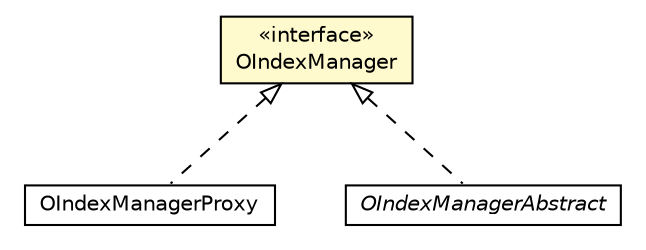 #!/usr/local/bin/dot
#
# Class diagram 
# Generated by UMLGraph version R5_6-24-gf6e263 (http://www.umlgraph.org/)
#

digraph G {
	edge [fontname="Helvetica",fontsize=10,labelfontname="Helvetica",labelfontsize=10];
	node [fontname="Helvetica",fontsize=10,shape=plaintext];
	nodesep=0.25;
	ranksep=0.5;
	// com.orientechnologies.orient.core.index.OIndexManagerProxy
	c2080209 [label=<<table title="com.orientechnologies.orient.core.index.OIndexManagerProxy" border="0" cellborder="1" cellspacing="0" cellpadding="2" port="p" href="./OIndexManagerProxy.html">
		<tr><td><table border="0" cellspacing="0" cellpadding="1">
<tr><td align="center" balign="center"> OIndexManagerProxy </td></tr>
		</table></td></tr>
		</table>>, URL="./OIndexManagerProxy.html", fontname="Helvetica", fontcolor="black", fontsize=10.0];
	// com.orientechnologies.orient.core.index.OIndexManagerAbstract
	c2080215 [label=<<table title="com.orientechnologies.orient.core.index.OIndexManagerAbstract" border="0" cellborder="1" cellspacing="0" cellpadding="2" port="p" href="./OIndexManagerAbstract.html">
		<tr><td><table border="0" cellspacing="0" cellpadding="1">
<tr><td align="center" balign="center"><font face="Helvetica-Oblique"> OIndexManagerAbstract </font></td></tr>
		</table></td></tr>
		</table>>, URL="./OIndexManagerAbstract.html", fontname="Helvetica", fontcolor="black", fontsize=10.0];
	// com.orientechnologies.orient.core.index.OIndexManager
	c2080220 [label=<<table title="com.orientechnologies.orient.core.index.OIndexManager" border="0" cellborder="1" cellspacing="0" cellpadding="2" port="p" bgcolor="lemonChiffon" href="./OIndexManager.html">
		<tr><td><table border="0" cellspacing="0" cellpadding="1">
<tr><td align="center" balign="center"> &#171;interface&#187; </td></tr>
<tr><td align="center" balign="center"> OIndexManager </td></tr>
		</table></td></tr>
		</table>>, URL="./OIndexManager.html", fontname="Helvetica", fontcolor="black", fontsize=10.0];
	//com.orientechnologies.orient.core.index.OIndexManagerProxy implements com.orientechnologies.orient.core.index.OIndexManager
	c2080220:p -> c2080209:p [dir=back,arrowtail=empty,style=dashed];
	//com.orientechnologies.orient.core.index.OIndexManagerAbstract implements com.orientechnologies.orient.core.index.OIndexManager
	c2080220:p -> c2080215:p [dir=back,arrowtail=empty,style=dashed];
}

